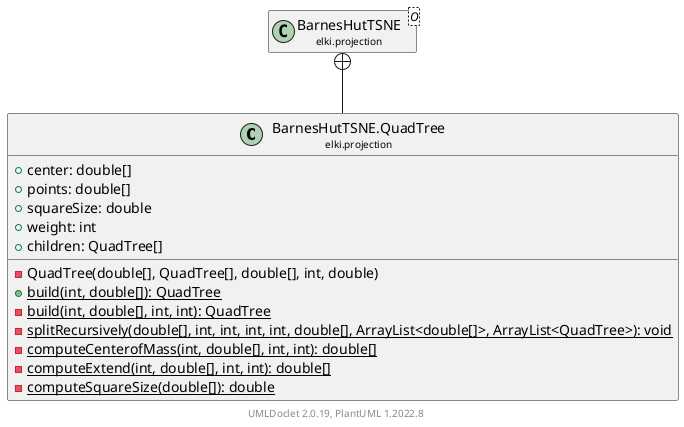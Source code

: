 @startuml
    remove .*\.(Instance|Par|Parameterizer|Factory)$
    set namespaceSeparator none
    hide empty fields
    hide empty methods

    class "<size:14>BarnesHutTSNE.QuadTree\n<size:10>elki.projection" as elki.projection.BarnesHutTSNE.QuadTree [[BarnesHutTSNE.QuadTree.html]] {
        +center: double[]
        +points: double[]
        +squareSize: double
        +weight: int
        +children: QuadTree[]
        -QuadTree(double[], QuadTree[], double[], int, double)
        {static} +build(int, double[]): QuadTree
        {static} -build(int, double[], int, int): QuadTree
        {static} -splitRecursively(double[], int, int, int, int, double[], ArrayList<double[]>, ArrayList<QuadTree>): void
        {static} -computeCenterofMass(int, double[], int, int): double[]
        {static} -computeExtend(int, double[], int, int): double[]
        {static} -computeSquareSize(double[]): double
    }

    class "<size:14>BarnesHutTSNE\n<size:10>elki.projection" as elki.projection.BarnesHutTSNE<O> [[BarnesHutTSNE.html]]

    elki.projection.BarnesHutTSNE +-- elki.projection.BarnesHutTSNE.QuadTree

    center footer UMLDoclet 2.0.19, PlantUML 1.2022.8
@enduml
